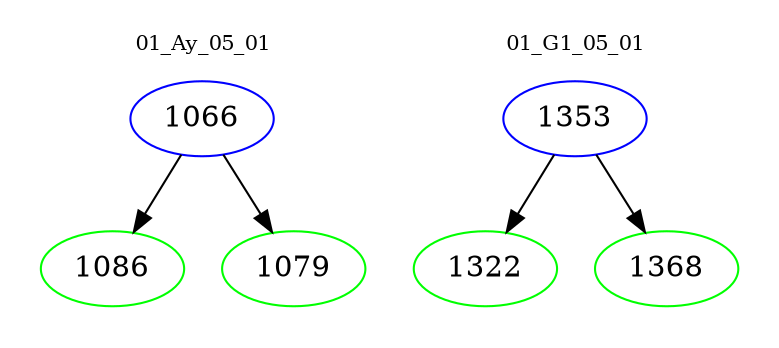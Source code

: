 digraph{
subgraph cluster_0 {
color = white
label = "01_Ay_05_01";
fontsize=10;
T0_1066 [label="1066", color="blue"]
T0_1066 -> T0_1086 [color="black"]
T0_1086 [label="1086", color="green"]
T0_1066 -> T0_1079 [color="black"]
T0_1079 [label="1079", color="green"]
}
subgraph cluster_1 {
color = white
label = "01_G1_05_01";
fontsize=10;
T1_1353 [label="1353", color="blue"]
T1_1353 -> T1_1322 [color="black"]
T1_1322 [label="1322", color="green"]
T1_1353 -> T1_1368 [color="black"]
T1_1368 [label="1368", color="green"]
}
}
